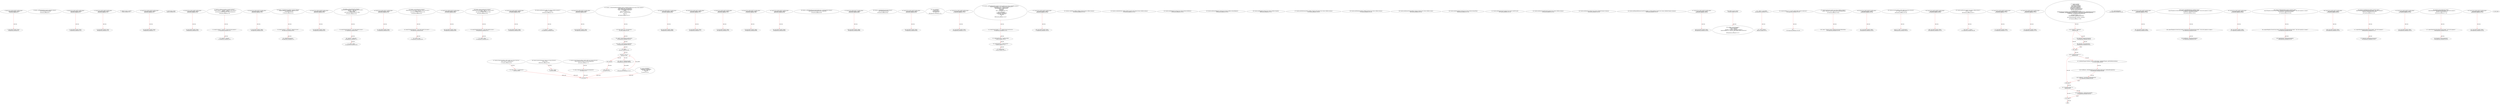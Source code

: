 digraph  {
13 [label="2_ function bug_unchk_send30() payable public{\n      msg.sender.transfer(1 ether);}\n13-function_definition-3-4", method="bug_unchk_send30()", type_label=function_definition];
18 [label="3_ msg.sender.transfer(1 ether);\n18-expression_statement-4-4", method="bug_unchk_send30()", type_label=expression_statement];
34 [label="5_ function _setMetadata(bytes memory metadata) internal {\n        emit MetadataSet(metadata);\n    }\n34-function_definition-6-8", method="_setMetadata(bytes memory metadata)", type_label=function_definition];
46 [label="8_ function bug_unchk_send5() payable public{\n      msg.sender.transfer(1 ether);}\n46-function_definition-9-10", method="bug_unchk_send5()", type_label=function_definition];
51 [label="9_ msg.sender.transfer(1 ether);\n51-expression_statement-10-10", method="bug_unchk_send5()", type_label=expression_statement];
64 [label="12_ function bug_unchk_send6() payable public{\n      msg.sender.transfer(1 ether);}\n64-function_definition-13-14", method="bug_unchk_send6()", type_label=function_definition];
69 [label="13_ msg.sender.transfer(1 ether);\n69-expression_statement-14-14", method="bug_unchk_send6()", type_label=expression_statement];
79 [label="14_ address private _operator;\n79-new_variable-15-15", method="", type_label=new_variable];
84 [label="15_ function bug_unchk_send16() payable public{\n      msg.sender.transfer(1 ether);}\n84-function_definition-16-17", method="bug_unchk_send16()", type_label=function_definition];
89 [label="16_ msg.sender.transfer(1 ether);\n89-expression_statement-17-17", method="bug_unchk_send16()", type_label=expression_statement];
99 [label="17_ bool private _status;\n99-new_variable-18-18", method="", type_label=new_variable];
104 [label="18_ function bug_unchk_send8() payable public{\n      msg.sender.transfer(1 ether);}\n104-function_definition-19-20", method="bug_unchk_send8()", type_label=function_definition];
109 [label="19_ msg.sender.transfer(1 ether);\n109-expression_statement-20-20", method="bug_unchk_send8()", type_label=expression_statement];
129 [label="21_ function _setOperator(address operator) internal {\n        require(_operator != operator, \"cannot set same operator\");\n        _operator = operator;\n        emit OperatorUpdated(operator, hasActiveOperator());\n    }\n129-function_definition-22-26", method="_setOperator(address operator)", type_label=function_definition];
137 [label="22_ require(_operator != operator, \"cannot set same operator\");\n137-expression_statement-23-23", method="_setOperator(address operator)", type_label=expression_statement];
147 [label="23_ _operator = operator;\n147-expression_statement-24-24", method="_setOperator(address operator)", type_label=expression_statement];
158 [label="26_ function bug_unchk_send15() payable public{\n      msg.sender.transfer(1 ether);}\n158-function_definition-27-28", method="bug_unchk_send15()", type_label=function_definition];
163 [label="27_ msg.sender.transfer(1 ether);\n163-expression_statement-28-28", method="bug_unchk_send15()", type_label=expression_statement];
173 [label="28_ function _transferOperator(address operator) internal {\n        require(_operator != address(0), \"operator not set\");\n        _setOperator(operator);\n    }\n173-function_definition-29-32", method="_transferOperator(address operator)", type_label=function_definition];
181 [label="29_ require(_operator != address(0), \"operator not set\");\n181-expression_statement-30-30", method="_transferOperator(address operator)", type_label=expression_statement];
193 [label="30_ _setOperator(operator);\n193-expression_statement-31-31", method="_transferOperator(address operator)", type_label=expression_statement];
198 [label="32_ function bug_unchk_send28() payable public{\n      msg.sender.transfer(1 ether);}\n198-function_definition-33-34", method="bug_unchk_send28()", type_label=function_definition];
203 [label="33_ msg.sender.transfer(1 ether);\n203-expression_statement-34-34", method="bug_unchk_send28()", type_label=expression_statement];
213 [label="34_ function _renounceOperator() internal {\n        require(hasActiveOperator(), \"only when operator active\");\n        _operator = address(0);\n        _status = false;\n        emit OperatorUpdated(address(0), false);\n    }\n213-function_definition-35-40", method="_renounceOperator()", type_label=function_definition];
217 [label="35_ require(hasActiveOperator(), \"only when operator active\");\n217-expression_statement-36-36", method="_renounceOperator()", type_label=expression_statement];
226 [label="36_ _operator = address(0);\n226-expression_statement-37-37", method="_renounceOperator()", type_label=expression_statement];
232 [label="37_ _status = false;\n232-expression_statement-38-38", method="_renounceOperator()", type_label=expression_statement];
246 [label="40_ function bug_unchk_send21() payable public{\n      msg.sender.transfer(1 ether);}\n246-function_definition-41-42", method="bug_unchk_send21()", type_label=function_definition];
251 [label="41_ msg.sender.transfer(1 ether);\n251-expression_statement-42-42", method="bug_unchk_send21()", type_label=expression_statement];
261 [label="42_ function _activateOperator() internal {\n        require(!hasActiveOperator(), \"only when operator not active\");\n        _status = true;\n        emit OperatorUpdated(_operator, true);\n    }\n261-function_definition-43-47", method="_activateOperator()", type_label=function_definition];
265 [label="43_ require(!hasActiveOperator(), \"only when operator not active\");\n265-expression_statement-44-44", method="_activateOperator()", type_label=expression_statement];
275 [label="44_ _status = true;\n275-expression_statement-45-45", method="_activateOperator()", type_label=expression_statement];
287 [label="47_ function bug_unchk_send10() payable public{\n      msg.sender.transfer(1 ether);}\n287-function_definition-48-49", method="bug_unchk_send10()", type_label=function_definition];
292 [label="48_ msg.sender.transfer(1 ether);\n292-expression_statement-49-49", method="bug_unchk_send10()", type_label=expression_statement];
302 [label="49_ function _deactivateOperator() internal {\n        require(hasActiveOperator(), \"only when operator active\");\n        _status = false;\n        emit OperatorUpdated(_operator, false);\n    }\n302-function_definition-50-54", method="_deactivateOperator()", type_label=function_definition];
306 [label="50_ require(hasActiveOperator(), \"only when operator active\");\n306-expression_statement-51-51", method="_deactivateOperator()", type_label=expression_statement];
315 [label="51_ _status = false;\n315-expression_statement-52-52", method="_deactivateOperator()", type_label=expression_statement];
327 [label="54_ function bug_unchk_send22() payable public{\n      msg.sender.transfer(1 ether);}\n327-function_definition-55-56", method="bug_unchk_send22()", type_label=function_definition];
332 [label="55_ msg.sender.transfer(1 ether);\n332-expression_statement-56-56", method="bug_unchk_send22()", type_label=expression_statement];
342 [label="56_ function getOperator() public view returns (address operator) {\n        operator = _operator;\n    }\n342-function_definition-57-59", method="getOperator()", type_label=function_definition];
352 [label="57_ operator = _operator;\n352-expression_statement-58-58", method="getOperator()", type_label=expression_statement];
356 [label="59_ function bug_unchk_send12() payable public{\n      msg.sender.transfer(1 ether);}\n356-function_definition-60-61", method="bug_unchk_send12()", type_label=function_definition];
361 [label="60_ msg.sender.transfer(1 ether);\n361-expression_statement-61-61", method="bug_unchk_send12()", type_label=expression_statement];
371 [label="61_ function isOperator(address caller) public view returns (bool ok) {\n        return (caller == getOperator());\n    }\n371-function_definition-62-64", method="isOperator(address caller)", type_label=function_definition];
385 [label="62_ return (caller == getOperator());\n385-return-63-63", method="isOperator(address caller)", type_label=return];
391 [label="64_ function bug_unchk_send11() payable public{\n      msg.sender.transfer(1 ether);}\n391-function_definition-65-66", method="bug_unchk_send11()", type_label=function_definition];
396 [label="65_ msg.sender.transfer(1 ether);\n396-expression_statement-66-66", method="bug_unchk_send11()", type_label=expression_statement];
406 [label="66_ function hasActiveOperator() public view returns (bool ok) {\n        return _status;\n    }\n406-function_definition-67-69", method="hasActiveOperator()", type_label=function_definition];
416 [label="67_ return _status;\n416-return-68-68", method="hasActiveOperator()", type_label=return];
418 [label="69_ function bug_unchk_send1() payable public{\n      msg.sender.transfer(1 ether);}\n418-function_definition-70-71", method="bug_unchk_send1()", type_label=function_definition];
423 [label="70_ msg.sender.transfer(1 ether);\n423-expression_statement-71-71", method="bug_unchk_send1()", type_label=expression_statement];
433 [label="71_ function isActiveOperator(address caller) public view returns (bool ok) {\n        return (isOperator(caller) && hasActiveOperator());\n    }\n433-function_definition-72-74", method="isActiveOperator(address caller)", type_label=function_definition];
447 [label="72_ return (isOperator(caller) && hasActiveOperator());\n447-return-73-73", method="isActiveOperator(address caller)", type_label=return];
456 [label="74_ function bug_unchk_send2() payable public{\n      msg.sender.transfer(1 ether);}\n456-function_definition-75-76", method="bug_unchk_send2()", type_label=function_definition];
461 [label="75_ msg.sender.transfer(1 ether);\n461-expression_statement-76-76", method="bug_unchk_send2()", type_label=expression_statement];
474 [label="78_ function bug_unchk_send27() payable public{\n      msg.sender.transfer(1 ether);}\n474-function_definition-79-80", method="bug_unchk_send27()", type_label=function_definition];
479 [label="79_ msg.sender.transfer(1 ether);\n479-expression_statement-80-80", method="bug_unchk_send27()", type_label=expression_statement];
499 [label="81_ function bug_unchk_send31() payable public{\n      msg.sender.transfer(1 ether);}\n499-function_definition-82-83", method="bug_unchk_send31()", type_label=function_definition];
504 [label="82_ msg.sender.transfer(1 ether);\n504-expression_statement-83-83", method="bug_unchk_send31()", type_label=expression_statement];
520 [label="84_ function _setMultiHashFormat(uint8 hashFunction, uint8 digestSize) internal {\n        emit HashFormatSet(hashFunction, digestSize);\n    }\n520-function_definition-85-87", method="_setMultiHashFormat(uint8 hashFunction,uint8 digestSize)", type_label=function_definition];
538 [label="87_ function bug_unchk_send17() payable public{\n      msg.sender.transfer(1 ether);}\n538-function_definition-88-89", method="bug_unchk_send17()", type_label=function_definition];
543 [label="88_ msg.sender.transfer(1 ether);\n543-expression_statement-89-89", method="bug_unchk_send17()", type_label=expression_statement];
553 [label="89_ function _submitHash(bytes32 hash) internal {\n        emit HashSubmitted(hash);\n    }\n553-function_definition-90-92", method="_submitHash(bytes32 hash)", type_label=function_definition];
565 [label="92_ function bug_unchk_send3() payable public{\n      msg.sender.transfer(1 ether);}\n565-function_definition-93-94", method="bug_unchk_send3()", type_label=function_definition];
570 [label="93_ msg.sender.transfer(1 ether);\n570-expression_statement-94-94", method="bug_unchk_send3()", type_label=expression_statement];
583 [label="96_ struct MultiHash {\n        bytes32 hash;\n        uint8 hashFunction;\n        uint8 digestSize;\n    }\n583-expression_statement-97-101", method="MultiHash()", type_label=expression_statement];
597 [label="101_ function _combineMultiHash(MultiHash memory multihash) internal pure returns (bytes memory) {\n        bytes memory out = new bytes(34);\n        out[0] = byte(multihash.hashFunction);\n        out[1] = byte(multihash.digestSize);\n        uint8 i;\n        for (i = 0; i < 32; i++) {\n          out[i+2] = multihash.hash[i];\n        }\n        return out;\n    }\n597-function_definition-102-111", method="_combineMultiHash(MultiHash memory multihash)", type_label=function_definition];
611 [label="102_ bytes memory out = new bytes(34);\n611-new_variable-103-103", method="_combineMultiHash(MultiHash memory multihash)", type_label=new_variable];
622 [label="103_ out[0] = byte(multihash.hashFunction);\n622-expression_statement-104-104", method="_combineMultiHash(MultiHash memory multihash)", type_label=expression_statement];
632 [label="104_ out[1] = byte(multihash.digestSize);\n632-expression_statement-105-105", method="_combineMultiHash(MultiHash memory multihash)", type_label=expression_statement];
642 [label="105_ uint8 i;\n642-new_variable-106-106", method="_combineMultiHash(MultiHash memory multihash)", type_label=new_variable];
647 [label="106_ for(i < 32;;i++)\n647-for-107-109", method="_combineMultiHash(MultiHash memory multihash)", type_label=for];
2117 [label="106_ end_loop", method="_combineMultiHash(MultiHash memory multihash)", type_label=end_loop];
656 [label="106_ i++\n656-expression_statement-107-107", method="_combineMultiHash(MultiHash memory multihash)", type_label=expression_statement];
659 [label="107_ out[i+2] = multihash.hash[i];\n659-expression_statement-108-108", method="_combineMultiHash(MultiHash memory multihash)", type_label=expression_statement];
671 [label="109_ return out;\n671-return-110-110", method="_combineMultiHash(MultiHash memory multihash)", type_label=return];
673 [label="111_ function bug_unchk_send9() payable public{\n      msg.sender.transfer(1 ether);}\n673-function_definition-112-113", method="bug_unchk_send9()", type_label=function_definition];
678 [label="112_ msg.sender.transfer(1 ether);\n678-expression_statement-113-113", method="bug_unchk_send9()", type_label=expression_statement];
688 [label="113_ function _splitMultiHash(bytes memory source) internal pure returns (MultiHash memory) {\n        require(source.length == 34, \"length of source must be 34\");\n        uint8 hashFunction = uint8(source[0]);\n        uint8 digestSize = uint8(source[1]);\n        bytes32 hash;\n        assembly {\n          hash := mload(add(source, 34))\n        }\n        return (MultiHash({\n          hashFunction: hashFunction,\n          digestSize: digestSize,\n          hash: hash\n        }));\n    }\n688-function_definition-114-127", method="_splitMultiHash(bytes memory source)", type_label=function_definition];
702 [label="114_ require(source.length == 34, \"length of source must be 34\");\n702-expression_statement-115-115", method="_splitMultiHash(bytes memory source)", type_label=expression_statement];
714 [label="115_ uint8 hashFunction = uint8(source[0]);\n714-new_variable-116-116", method="_splitMultiHash(bytes memory source)", type_label=new_variable];
724 [label="116_ uint8 digestSize = uint8(source[1]);\n724-new_variable-117-117", method="_splitMultiHash(bytes memory source)", type_label=new_variable];
734 [label="117_ bytes32 hash;\n734-new_variable-118-118", method="_splitMultiHash(bytes memory source)", type_label=new_variable];
752 [label="121_ return (MultiHash({\n          hashFunction: hashFunction,\n          digestSize: digestSize,\n          hash: hash\n        }));\n752-return-122-126", method="_splitMultiHash(bytes memory source)", type_label=return];
766 [label="127_ function bug_unchk_send25() payable public{\n      msg.sender.transfer(1 ether);}\n766-function_definition-128-129", method="bug_unchk_send25()", type_label=function_definition];
771 [label="128_ msg.sender.transfer(1 ether);\n771-expression_statement-129-129", method="bug_unchk_send25()", type_label=expression_statement];
802 [label="132_ function create(bytes calldata initData) external returns (address instance);\n802-function_definition-133-133", method="create(bytes calldata initData)", type_label=function_definition];
814 [label="133_ function createSalty(bytes calldata initData, bytes32 salt) external returns (address instance);\n814-function_definition-134-134", method="createSalty(bytes calldata initData,bytes32 salt)", type_label=function_definition];
830 [label="134_ function getInitSelector() external view returns (bytes4 initSelector);\n830-function_definition-135-135", method="getInitSelector()", type_label=function_definition];
839 [label="135_ function getInstanceRegistry() external view returns (address instanceRegistry);\n839-function_definition-136-136", method="getInstanceRegistry()", type_label=function_definition];
848 [label="136_ function getTemplate() external view returns (address template);\n848-function_definition-137-137", method="getTemplate()", type_label=function_definition];
857 [label="137_ function getSaltyInstance(bytes calldata, bytes32 salt) external view returns (address instance);\n857-function_definition-138-138", method="getSaltyInstance(bytes calldata,bytes32 salt)", type_label=function_definition];
873 [label="138_ function getNextInstance(bytes calldata) external view returns (address instance);\n873-function_definition-139-139", method="getNextInstance(bytes calldata)", type_label=function_definition];
885 [label="139_ function getInstanceCreator(address instance) external view returns (address creator);\n885-function_definition-140-140", method="getInstanceCreator(address instance)", type_label=function_definition];
898 [label="140_ function getInstanceType() external view returns (bytes4 instanceType);\n898-function_definition-141-141", method="getInstanceType()", type_label=function_definition];
907 [label="141_ function getInstanceCount() external view returns (uint256 count);\n907-function_definition-142-142", method="getInstanceCount()", type_label=function_definition];
916 [label="142_ function getInstance(uint256 index) external view returns (address instance);\n916-function_definition-143-143", method="getInstance(uint256 index)", type_label=function_definition];
929 [label="143_ function getInstances() external view returns (address[] memory instances);\n929-function_definition-144-144", method="getInstances()", type_label=function_definition];
939 [label="144_ function getPaginatedInstances(uint256 startIndex, uint256 endIndex) external view returns (address[] memory instances);\n939-function_definition-145-145", method="getPaginatedInstances(uint256 startIndex,uint256 endIndex)", type_label=function_definition];
960 [label="147_ function bug_unchk_send24() payable public{\n      msg.sender.transfer(1 ether);}\n960-function_definition-148-149", method="bug_unchk_send24()", type_label=function_definition];
965 [label="148_ msg.sender.transfer(1 ether);\n965-expression_statement-149-149", method="bug_unchk_send24()", type_label=expression_statement];
975 [label="149_ address private _factory;\n975-new_variable-150-150", method="", type_label=new_variable];
980 [label="150_ modifier initializeTemplate() {\n        _factory = msg.sender;\n        uint32 codeSize;\n        assembly { codeSize := extcodesize(address) }\n        require(codeSize == 0, \"must be called within contract constructor\");\n        _;\n    }\n980-expression_statement-151-157", method="", type_label=expression_statement];
983 [label="151_ _factory = msg.sender;\n983-expression_statement-152-152", method="", type_label=expression_statement];
989 [label="152_ uint32 codeSize;\n989-new_variable-153-153", method="", type_label=new_variable];
1003 [label="154_ require(codeSize == 0, \"must be called within contract constructor\");\n1003-expression_statement-155-155", method="", type_label=expression_statement];
1013 [label="155_ _;\n1013-expression_statement-156-156", method="", type_label=expression_statement];
1015 [label="157_ function getCreator() public view returns (address creator) {\n        creator = iFactory(_factory).getInstanceCreator(address(this));\n    }\n1015-function_definition-158-160", method="getCreator()", type_label=function_definition];
1025 [label="158_ creator = iFactory(_factory).getInstanceCreator(address(this));\n1025-expression_statement-159-159", method="getCreator()", type_label=expression_statement];
1039 [label="160_ function bug_unchk_send19() payable public{\n      msg.sender.transfer(1 ether);}\n1039-function_definition-161-162", method="bug_unchk_send19()", type_label=function_definition];
1044 [label="161_ msg.sender.transfer(1 ether);\n1044-expression_statement-162-162", method="bug_unchk_send19()", type_label=expression_statement];
1054 [label="162_ function isCreator(address caller) public view returns (bool ok) {\n        ok = (caller == getCreator());\n    }\n1054-function_definition-163-165", method="isCreator(address caller)", type_label=function_definition];
1068 [label="163_ ok = (caller == getCreator());\n1068-expression_statement-164-164", method="isCreator(address caller)", type_label=expression_statement];
1076 [label="165_ function bug_unchk_send26() payable public{\n      msg.sender.transfer(1 ether);}\n1076-function_definition-166-167", method="bug_unchk_send26()", type_label=function_definition];
1081 [label="166_ msg.sender.transfer(1 ether);\n1081-expression_statement-167-167", method="bug_unchk_send26()", type_label=expression_statement];
1091 [label="167_ function getFactory() public view returns (address factory) {\n        factory = _factory;\n    }\n1091-function_definition-168-170", method="getFactory()", type_label=function_definition];
1101 [label="168_ factory = _factory;\n1101-expression_statement-169-169", method="getFactory()", type_label=expression_statement];
1105 [label="170_ function bug_unchk_send20() payable public{\n      msg.sender.transfer(1 ether);}\n1105-function_definition-171-172", method="bug_unchk_send20()", type_label=function_definition];
1110 [label="171_ msg.sender.transfer(1 ether);\n1110-expression_statement-172-172", method="bug_unchk_send20()", type_label=expression_statement];
1138 [label="174_ function bug_unchk_send13() payable public{\n      msg.sender.transfer(1 ether);}\n1138-function_definition-175-176", method="bug_unchk_send13()", type_label=function_definition];
1143 [label="175_ msg.sender.transfer(1 ether);\n1143-expression_statement-176-176", method="bug_unchk_send13()", type_label=expression_statement];
1167 [label="177_ function initialize(\n        address operator,\n        bytes memory multihash,\n        bytes memory metadata\n    ) public initializeTemplate() {\n        if (operator != address(0)) {\n            Operated._setOperator(operator);\n            Operated._activateOperator();\n        }\n        if (multihash.length != 0) {\n            MultiHashWrapper.MultiHash memory multihashObj = MultiHashWrapper._splitMultiHash(multihash);\n            ProofHashes._setMultiHashFormat(multihashObj.hashFunction, multihashObj.digestSize);\n            ProofHashes._submitHash(multihashObj.hash);\n        }\n        if (metadata.length != 0) {\n            EventMetadata._setMetadata(metadata);\n        }\n        emit Initialized(operator, multihash, metadata);\n    }\n1167-function_definition-178-196", method="initialize(address operator,bytes memory multihash,bytes memory metadata)", type_label=function_definition];
1182 [label="181_ initializeTemplate()\n1182-expression_statement-182-182", method="initialize(address operator,bytes memory multihash,bytes memory metadata)", type_label=expression_statement];
1185 [label="182_ if_operator != address(0)\n1185-if-183-186", method="initialize(address operator,bytes memory multihash,bytes memory metadata)", type_label=if];
2655 [label="182_ end_if", method="initialize(address operator,bytes memory multihash,bytes memory metadata)", type_label=end_if];
1192 [label="183_ Operated._setOperator(operator);\n1192-expression_statement-184-184", method="initialize(address operator,bytes memory multihash,bytes memory metadata)", type_label=expression_statement];
1199 [label="184_ Operated._activateOperator();\n1199-expression_statement-185-185", method="initialize(address operator,bytes memory multihash,bytes memory metadata)", type_label=expression_statement];
1204 [label="186_ if_multihash.length != 0\n1204-if-187-191", method="initialize(address operator,bytes memory multihash,bytes memory metadata)", type_label=if];
2674 [label="186_ end_if", method="initialize(address operator,bytes memory multihash,bytes memory metadata)", type_label=end_if];
1211 [label="187_ MultiHashWrapper.MultiHash memory multihashObj = MultiHashWrapper._splitMultiHash(multihash);\n1211-new_variable-188-188", method="initialize(address operator,bytes memory multihash,bytes memory metadata)", type_label=new_variable];
1224 [label="188_ ProofHashes._setMultiHashFormat(multihashObj.hashFunction, multihashObj.digestSize);\n1224-expression_statement-189-189", method="initialize(address operator,bytes memory multihash,bytes memory metadata)", type_label=expression_statement];
1237 [label="189_ ProofHashes._submitHash(multihashObj.hash);\n1237-expression_statement-190-190", method="initialize(address operator,bytes memory multihash,bytes memory metadata)", type_label=expression_statement];
1246 [label="191_ if_metadata.length != 0\n1246-if-192-194", method="initialize(address operator,bytes memory multihash,bytes memory metadata)", type_label=if];
2716 [label="191_ end_if", method="initialize(address operator,bytes memory multihash,bytes memory metadata)", type_label=end_if];
1253 [label="192_ EventMetadata._setMetadata(metadata);\n1253-expression_statement-193-193", method="initialize(address operator,bytes memory multihash,bytes memory metadata)", type_label=expression_statement];
1268 [label="196_ function bug_unchk_send32() payable public{\n      msg.sender.transfer(1 ether);}\n1268-function_definition-197-198", method="bug_unchk_send32()", type_label=function_definition];
1273 [label="197_ msg.sender.transfer(1 ether);\n1273-expression_statement-198-198", method="bug_unchk_send32()", type_label=expression_statement];
1283 [label="198_ function submitHash(bytes32 multihash) public {\n        require(Template.isCreator(msg.sender) || Operated.isActiveOperator(msg.sender), \"only active operator or creator\");\n        ProofHashes._submitHash(multihash);\n    }\n1283-function_definition-199-202", method="submitHash(bytes32 multihash)", type_label=function_definition];
1291 [label="199_ require(Template.isCreator(msg.sender) || Operated.isActiveOperator(msg.sender), \"only active operator or creator\");\n1291-expression_statement-200-200", method="submitHash(bytes32 multihash)", type_label=expression_statement];
1315 [label="200_ ProofHashes._submitHash(multihash);\n1315-expression_statement-201-201", method="submitHash(bytes32 multihash)", type_label=expression_statement];
1322 [label="202_ function bug_unchk_send4() payable public{\n      msg.sender.transfer(1 ether);}\n1322-function_definition-203-204", method="bug_unchk_send4()", type_label=function_definition];
1327 [label="203_ msg.sender.transfer(1 ether);\n1327-expression_statement-204-204", method="bug_unchk_send4()", type_label=expression_statement];
1337 [label="204_ function setMetadata(bytes memory metadata) public {\n        require(Template.isCreator(msg.sender) || Operated.isActiveOperator(msg.sender), \"only active operator or creator\");\n        EventMetadata._setMetadata(metadata);\n    }\n1337-function_definition-205-208", method="setMetadata(bytes memory metadata)", type_label=function_definition];
1345 [label="205_ require(Template.isCreator(msg.sender) || Operated.isActiveOperator(msg.sender), \"only active operator or creator\");\n1345-expression_statement-206-206", method="setMetadata(bytes memory metadata)", type_label=expression_statement];
1369 [label="206_ EventMetadata._setMetadata(metadata);\n1369-expression_statement-207-207", method="setMetadata(bytes memory metadata)", type_label=expression_statement];
1376 [label="208_ function bug_unchk_send7() payable public{\n      msg.sender.transfer(1 ether);}\n1376-function_definition-209-210", method="bug_unchk_send7()", type_label=function_definition];
1381 [label="209_ msg.sender.transfer(1 ether);\n1381-expression_statement-210-210", method="bug_unchk_send7()", type_label=expression_statement];
1391 [label="210_ function transferOperator(address operator) public {\n        require(Operated.isActiveOperator(msg.sender), \"only active operator\");\n        Operated._transferOperator(operator);\n    }\n1391-function_definition-211-214", method="transferOperator(address operator)", type_label=function_definition];
1399 [label="211_ require(Operated.isActiveOperator(msg.sender), \"only active operator\");\n1399-expression_statement-212-212", method="transferOperator(address operator)", type_label=expression_statement];
1414 [label="212_ Operated._transferOperator(operator);\n1414-expression_statement-213-213", method="transferOperator(address operator)", type_label=expression_statement];
1421 [label="214_ function bug_unchk_send23() payable public{\n      msg.sender.transfer(1 ether);}\n1421-function_definition-215-216", method="bug_unchk_send23()", type_label=function_definition];
1426 [label="215_ msg.sender.transfer(1 ether);\n1426-expression_statement-216-216", method="bug_unchk_send23()", type_label=expression_statement];
1436 [label="216_ function renounceOperator() public {\n        require(Operated.isActiveOperator(msg.sender), \"only active operator\");\n        Operated._renounceOperator();\n    }\n1436-function_definition-217-220", method="renounceOperator()", type_label=function_definition];
1440 [label="217_ require(Operated.isActiveOperator(msg.sender), \"only active operator\");\n1440-expression_statement-218-218", method="renounceOperator()", type_label=expression_statement];
1455 [label="218_ Operated._renounceOperator();\n1455-expression_statement-219-219", method="renounceOperator()", type_label=expression_statement];
1460 [label="220_ function bug_unchk_send14() payable public{\n      msg.sender.transfer(1 ether);}\n1460-function_definition-221-222", method="bug_unchk_send14()", type_label=function_definition];
1465 [label="221_ msg.sender.transfer(1 ether);\n1465-expression_statement-222-222", method="bug_unchk_send14()", type_label=expression_statement];
1 [label="0_ start_node", method="", type_label=start];
2 [label="0_ exit_node", method="", type_label=exit];
1260;
13 -> 18  [color=red, controlflow_type=next_line, edge_type=CFG_edge, key=0, label=next_line];
46 -> 51  [color=red, controlflow_type=next_line, edge_type=CFG_edge, key=0, label=next_line];
64 -> 69  [color=red, controlflow_type=next_line, edge_type=CFG_edge, key=0, label=next_line];
84 -> 89  [color=red, controlflow_type=next_line, edge_type=CFG_edge, key=0, label=next_line];
104 -> 109  [color=red, controlflow_type=next_line, edge_type=CFG_edge, key=0, label=next_line];
129 -> 137  [color=red, controlflow_type=next_line, edge_type=CFG_edge, key=0, label=next_line];
137 -> 147  [color=red, controlflow_type=next_line, edge_type=CFG_edge, key=0, label=next_line];
158 -> 163  [color=red, controlflow_type=next_line, edge_type=CFG_edge, key=0, label=next_line];
173 -> 181  [color=red, controlflow_type=next_line, edge_type=CFG_edge, key=0, label=next_line];
181 -> 193  [color=red, controlflow_type=next_line, edge_type=CFG_edge, key=0, label=next_line];
198 -> 203  [color=red, controlflow_type=next_line, edge_type=CFG_edge, key=0, label=next_line];
213 -> 217  [color=red, controlflow_type=next_line, edge_type=CFG_edge, key=0, label=next_line];
217 -> 226  [color=red, controlflow_type=next_line, edge_type=CFG_edge, key=0, label=next_line];
226 -> 232  [color=red, controlflow_type=next_line, edge_type=CFG_edge, key=0, label=next_line];
246 -> 251  [color=red, controlflow_type=next_line, edge_type=CFG_edge, key=0, label=next_line];
261 -> 265  [color=red, controlflow_type=next_line, edge_type=CFG_edge, key=0, label=next_line];
265 -> 275  [color=red, controlflow_type=next_line, edge_type=CFG_edge, key=0, label=next_line];
287 -> 292  [color=red, controlflow_type=next_line, edge_type=CFG_edge, key=0, label=next_line];
302 -> 306  [color=red, controlflow_type=next_line, edge_type=CFG_edge, key=0, label=next_line];
306 -> 315  [color=red, controlflow_type=next_line, edge_type=CFG_edge, key=0, label=next_line];
327 -> 332  [color=red, controlflow_type=next_line, edge_type=CFG_edge, key=0, label=next_line];
342 -> 352  [color=red, controlflow_type=next_line, edge_type=CFG_edge, key=0, label=next_line];
356 -> 361  [color=red, controlflow_type=next_line, edge_type=CFG_edge, key=0, label=next_line];
371 -> 385  [color=red, controlflow_type=next_line, edge_type=CFG_edge, key=0, label=next_line];
385 -> 2  [color=red, controlflow_type=return_exit, edge_type=CFG_edge, key=0, label=return_exit];
391 -> 396  [color=red, controlflow_type=next_line, edge_type=CFG_edge, key=0, label=next_line];
406 -> 416  [color=red, controlflow_type=next_line, edge_type=CFG_edge, key=0, label=next_line];
416 -> 2  [color=red, controlflow_type=return_exit, edge_type=CFG_edge, key=0, label=return_exit];
418 -> 423  [color=red, controlflow_type=next_line, edge_type=CFG_edge, key=0, label=next_line];
433 -> 447  [color=red, controlflow_type=next_line, edge_type=CFG_edge, key=0, label=next_line];
447 -> 2  [color=red, controlflow_type=return_exit, edge_type=CFG_edge, key=0, label=return_exit];
456 -> 461  [color=red, controlflow_type=next_line, edge_type=CFG_edge, key=0, label=next_line];
474 -> 479  [color=red, controlflow_type=next_line, edge_type=CFG_edge, key=0, label=next_line];
499 -> 504  [color=red, controlflow_type=next_line, edge_type=CFG_edge, key=0, label=next_line];
538 -> 543  [color=red, controlflow_type=next_line, edge_type=CFG_edge, key=0, label=next_line];
565 -> 570  [color=red, controlflow_type=next_line, edge_type=CFG_edge, key=0, label=next_line];
597 -> 611  [color=red, controlflow_type=next_line, edge_type=CFG_edge, key=0, label=next_line];
611 -> 622  [color=red, controlflow_type=next_line, edge_type=CFG_edge, key=0, label=next_line];
622 -> 632  [color=red, controlflow_type=next_line, edge_type=CFG_edge, key=0, label=next_line];
632 -> 642  [color=red, controlflow_type=next_line, edge_type=CFG_edge, key=0, label=next_line];
642 -> 647  [color=red, controlflow_type=next_line, edge_type=CFG_edge, key=0, label=next_line];
647 -> 659  [color=red, controlflow_type=pos_next, edge_type=CFG_edge, key=0, label=pos_next];
647 -> 2117  [color=red, controlflow_type=neg_next, edge_type=CFG_edge, key=0, label=neg_next];
2117 -> 671  [color=red, controlflow_type=next_line, edge_type=CFG_edge, key=0, label=next_line];
656 -> 647  [color=red, controlflow_type=loop_update, edge_type=CFG_edge, key=0, label=loop_update];
659 -> 656  [color=red, controlflow_type=loop_update, edge_type=CFG_edge, key=0, label=loop_update];
671 -> 2  [color=red, controlflow_type=return_exit, edge_type=CFG_edge, key=0, label=return_exit];
673 -> 678  [color=red, controlflow_type=next_line, edge_type=CFG_edge, key=0, label=next_line];
688 -> 702  [color=red, controlflow_type=next_line, edge_type=CFG_edge, key=0, label=next_line];
702 -> 714  [color=red, controlflow_type=next_line, edge_type=CFG_edge, key=0, label=next_line];
714 -> 724  [color=red, controlflow_type=next_line, edge_type=CFG_edge, key=0, label=next_line];
724 -> 734  [color=red, controlflow_type=next_line, edge_type=CFG_edge, key=0, label=next_line];
752 -> 2  [color=red, controlflow_type=return_exit, edge_type=CFG_edge, key=0, label=return_exit];
766 -> 771  [color=red, controlflow_type=next_line, edge_type=CFG_edge, key=0, label=next_line];
960 -> 965  [color=red, controlflow_type=next_line, edge_type=CFG_edge, key=0, label=next_line];
975 -> 980  [color=red, controlflow_type=next_line, edge_type=CFG_edge, key=0, label=next_line];
983 -> 989  [color=red, controlflow_type=next_line, edge_type=CFG_edge, key=0, label=next_line];
1003 -> 1013  [color=red, controlflow_type=next_line, edge_type=CFG_edge, key=0, label=next_line];
1015 -> 1025  [color=red, controlflow_type=next_line, edge_type=CFG_edge, key=0, label=next_line];
1039 -> 1044  [color=red, controlflow_type=next_line, edge_type=CFG_edge, key=0, label=next_line];
1054 -> 1068  [color=red, controlflow_type=next_line, edge_type=CFG_edge, key=0, label=next_line];
1076 -> 1081  [color=red, controlflow_type=next_line, edge_type=CFG_edge, key=0, label=next_line];
1091 -> 1101  [color=red, controlflow_type=next_line, edge_type=CFG_edge, key=0, label=next_line];
1105 -> 1110  [color=red, controlflow_type=next_line, edge_type=CFG_edge, key=0, label=next_line];
1138 -> 1143  [color=red, controlflow_type=next_line, edge_type=CFG_edge, key=0, label=next_line];
1167 -> 1185  [color=red, controlflow_type=next_line, edge_type=CFG_edge, key=0, label=next_line];
1185 -> 1192  [color=red, controlflow_type=pos_next, edge_type=CFG_edge, key=0, label=pos_next];
1185 -> 2655  [color=red, controlflow_type=neg_next, edge_type=CFG_edge, key=0, label=neg_next];
2655 -> 1204  [color=red, controlflow_type=next_line, edge_type=CFG_edge, key=0, label=next_line];
1192 -> 1199  [color=red, controlflow_type=next_line, edge_type=CFG_edge, key=0, label=next_line];
1199 -> 2655  [color=red, controlflow_type=end_if, edge_type=CFG_edge, key=0, label=end_if];
1204 -> 1211  [color=red, controlflow_type=pos_next, edge_type=CFG_edge, key=0, label=pos_next];
1204 -> 2674  [color=red, controlflow_type=neg_next, edge_type=CFG_edge, key=0, label=neg_next];
2674 -> 1246  [color=red, controlflow_type=next_line, edge_type=CFG_edge, key=0, label=next_line];
1211 -> 1224  [color=red, controlflow_type=next_line, edge_type=CFG_edge, key=0, label=next_line];
1224 -> 1237  [color=red, controlflow_type=next_line, edge_type=CFG_edge, key=0, label=next_line];
1237 -> 2674  [color=red, controlflow_type=end_if, edge_type=CFG_edge, key=0, label=end_if];
1246 -> 1253  [color=red, controlflow_type=pos_next, edge_type=CFG_edge, key=0, label=pos_next];
1246 -> 2716  [color=red, controlflow_type=neg_next, edge_type=CFG_edge, key=0, label=neg_next];
2716 -> 1260  [color=red, controlflow_type=next_line, edge_type=CFG_edge, key=0, label=next_line];
1253 -> 2716  [color=red, controlflow_type=end_if, edge_type=CFG_edge, key=0, label=end_if];
1268 -> 1273  [color=red, controlflow_type=next_line, edge_type=CFG_edge, key=0, label=next_line];
1283 -> 1291  [color=red, controlflow_type=next_line, edge_type=CFG_edge, key=0, label=next_line];
1291 -> 1315  [color=red, controlflow_type=next_line, edge_type=CFG_edge, key=0, label=next_line];
1322 -> 1327  [color=red, controlflow_type=next_line, edge_type=CFG_edge, key=0, label=next_line];
1337 -> 1345  [color=red, controlflow_type=next_line, edge_type=CFG_edge, key=0, label=next_line];
1345 -> 1369  [color=red, controlflow_type=next_line, edge_type=CFG_edge, key=0, label=next_line];
1376 -> 1381  [color=red, controlflow_type=next_line, edge_type=CFG_edge, key=0, label=next_line];
1391 -> 1399  [color=red, controlflow_type=next_line, edge_type=CFG_edge, key=0, label=next_line];
1399 -> 1414  [color=red, controlflow_type=next_line, edge_type=CFG_edge, key=0, label=next_line];
1421 -> 1426  [color=red, controlflow_type=next_line, edge_type=CFG_edge, key=0, label=next_line];
1436 -> 1440  [color=red, controlflow_type=next_line, edge_type=CFG_edge, key=0, label=next_line];
1440 -> 1455  [color=red, controlflow_type=next_line, edge_type=CFG_edge, key=0, label=next_line];
1460 -> 1465  [color=red, controlflow_type=next_line, edge_type=CFG_edge, key=0, label=next_line];
}
